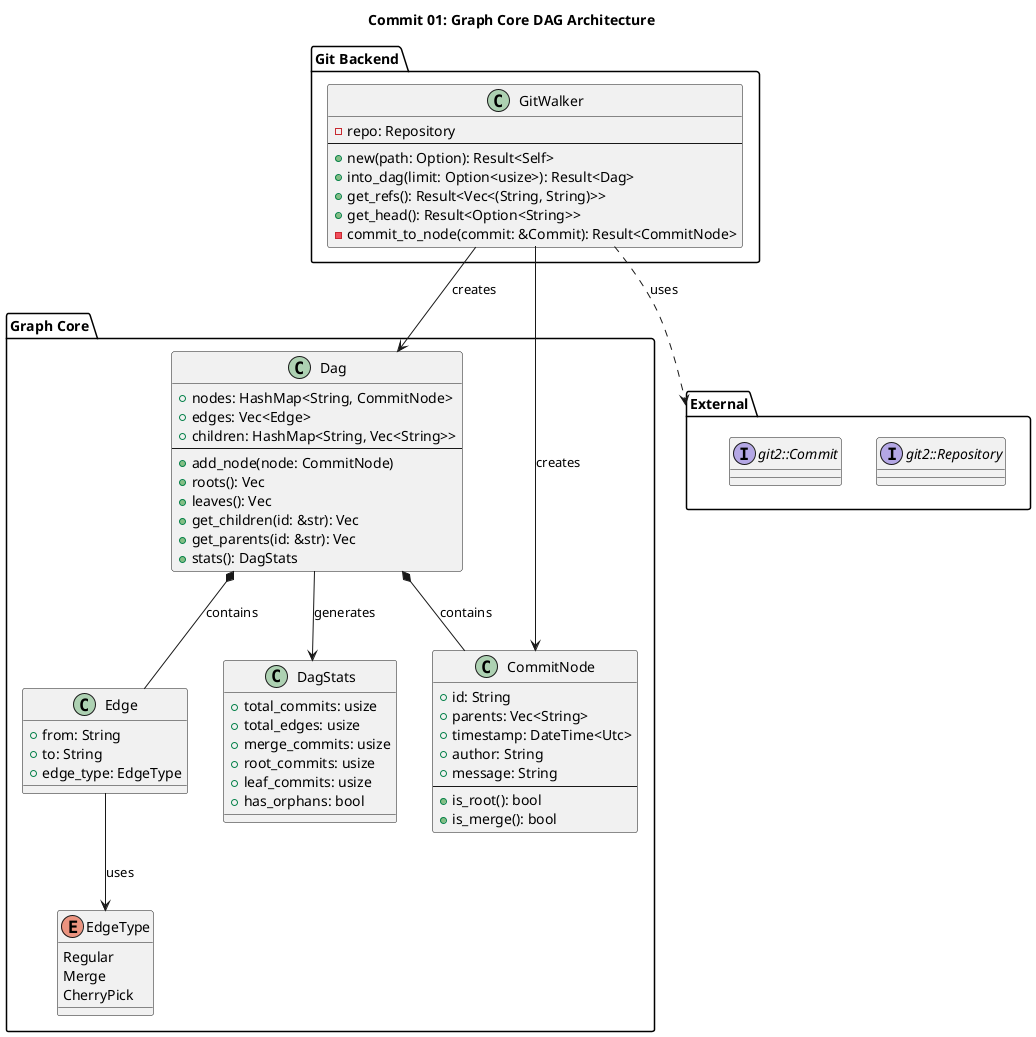 @startuml architecture
title Commit 01: Graph Core DAG Architecture

skinparam shadowing false
skinparam rectangle {
  roundCorner 12
}

package "Graph Core" as GraphCore {
  class CommitNode {
    +id: String
    +parents: Vec<String>
    +timestamp: DateTime<Utc>
    +author: String
    +message: String
    --
    +is_root(): bool
    +is_merge(): bool
  }

  class Edge {
    +from: String
    +to: String
    +edge_type: EdgeType
  }

  enum EdgeType {
    Regular
    Merge
    CherryPick
  }

  class Dag {
    +nodes: HashMap<String, CommitNode>
    +edges: Vec<Edge>
    +children: HashMap<String, Vec<String>>
    --
    +add_node(node: CommitNode)
    +roots(): Vec<&CommitNode>
    +leaves(): Vec<&CommitNode>
    +get_children(id: &str): Vec<&CommitNode>
    +get_parents(id: &str): Vec<&CommitNode>
    +stats(): DagStats
  }

  class DagStats {
    +total_commits: usize
    +total_edges: usize
    +merge_commits: usize
    +root_commits: usize
    +leaf_commits: usize
    +has_orphans: bool
  }
}

package "Git Backend" as GitBackend {
  class GitWalker {
    -repo: Repository
    --
    +new(path: Option<&str>): Result<Self>
    +into_dag(limit: Option<usize>): Result<Dag>
    +get_refs(): Result<Vec<(String, String)>>
    +get_head(): Result<Option<String>>
    -commit_to_node(commit: &Commit): Result<CommitNode>
  }
}

package "External" as Ext {
  interface git2::Repository
  interface git2::Commit
}

Dag *-- CommitNode : contains
Dag *-- Edge : contains
Edge --> EdgeType : uses
Dag --> DagStats : generates

GitWalker --> Dag : creates
GitWalker --> CommitNode : creates
GitWalker ..> Ext : uses

@enduml